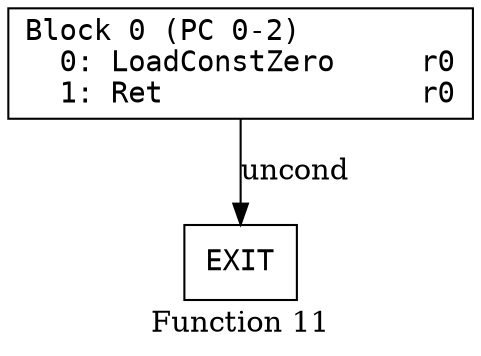 // Function 11 from flow_control
// Generated from data/flow_control.dot

digraph {
  rankdir=TB;
  node [shape=box, fontname="monospace"];

  label = "Function 11";
  style = filled;
  color = lightgrey;

  f11_n0 [ label = "Block 0 (PC 0-2)\l  0: LoadConstZero     r0\l  1: Ret               r0\l" ]
  f11_n1 [ label = "EXIT" ]

  f11_n0 -> f11_n1 [label="uncond"]
}
